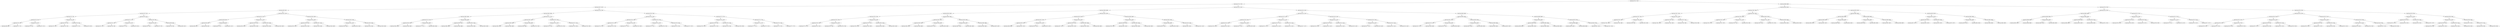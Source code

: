 digraph G{
656704934 [label="Node{data=[7451, 7451]}"]
656704934 -> 1793935907
1793935907 [label="Node{data=[2778, 2778]}"]
1793935907 -> 1085700275
1085700275 [label="Node{data=[2047, 2047]}"]
1085700275 -> 1601969632
1601969632 [label="Node{data=[802, 802]}"]
1601969632 -> 1559673372
1559673372 [label="Node{data=[740, 740]}"]
1559673372 -> 1556766707
1556766707 [label="Node{data=[732, 732]}"]
1556766707 -> 801822521
801822521 [label="Node{data=[728, 728]}"]
801822521 -> 275139645
275139645 [label="Node{data=[726, 726]}"]
275139645 -> 2041127543
2041127543 [label="Node{data=[690, 690]}"]
275139645 -> 1997725558
1997725558 [label="Node{data=[727, 727]}"]
801822521 -> 244886962
244886962 [label="Node{data=[730, 730]}"]
244886962 -> 742199288
742199288 [label="Node{data=[729, 729]}"]
244886962 -> 481770130
481770130 [label="Node{data=[731, 731]}"]
1556766707 -> 2101325597
2101325597 [label="Node{data=[736, 736]}"]
2101325597 -> 906065973
906065973 [label="Node{data=[734, 734]}"]
906065973 -> 1913123778
1913123778 [label="Node{data=[733, 733]}"]
906065973 -> 1463891130
1463891130 [label="Node{data=[735, 735]}"]
2101325597 -> 1460026888
1460026888 [label="Node{data=[738, 738]}"]
1460026888 -> 1794843661
1794843661 [label="Node{data=[737, 737]}"]
1460026888 -> 657412979
657412979 [label="Node{data=[739, 739]}"]
1559673372 -> 2039830472
2039830472 [label="Node{data=[794, 794]}"]
2039830472 -> 520474764
520474764 [label="Node{data=[773, 773]}"]
520474764 -> 745358381
745358381 [label="Node{data=[742, 742]}"]
745358381 -> 1904487960
1904487960 [label="Node{data=[741, 741]}"]
745358381 -> 578555127
578555127 [label="Node{data=[749, 749]}"]
520474764 -> 332151172
332151172 [label="Node{data=[792, 792]}"]
332151172 -> 1430674428
1430674428 [label="Node{data=[791, 791]}"]
332151172 -> 90332066
90332066 [label="Node{data=[793, 793]}"]
2039830472 -> 1203500109
1203500109 [label="Node{data=[798, 798]}"]
1203500109 -> 902427943
902427943 [label="Node{data=[796, 796]}"]
902427943 -> 1387774425
1387774425 [label="Node{data=[795, 795]}"]
902427943 -> 1159675750
1159675750 [label="Node{data=[797, 797]}"]
1203500109 -> 1562292756
1562292756 [label="Node{data=[800, 800]}"]
1562292756 -> 662967389
662967389 [label="Node{data=[799, 799]}"]
1562292756 -> 1272033405
1272033405 [label="Node{data=[801, 801]}"]
1601969632 -> 2005488238
2005488238 [label="Node{data=[2031, 2031]}"]
2005488238 -> 1605357721
1605357721 [label="Node{data=[912, 912]}"]
1605357721 -> 1477312973
1477312973 [label="Node{data=[806, 806]}"]
1477312973 -> 513413353
513413353 [label="Node{data=[804, 804]}"]
513413353 -> 591211382
591211382 [label="Node{data=[803, 803]}"]
513413353 -> 37162128
37162128 [label="Node{data=[805, 805]}"]
1477312973 -> 715093362
715093362 [label="Node{data=[868, 868]}"]
715093362 -> 1682716048
1682716048 [label="Node{data=[807, 807]}"]
715093362 -> 778097908
778097908 [label="Node{data=[911, 911]}"]
1605357721 -> 336141860
336141860 [label="Node{data=[2027, 2027]}"]
336141860 -> 1173151026
1173151026 [label="Node{data=[2025, 2025]}"]
1173151026 -> 1082753194
1082753194 [label="Node{data=[2003, 2003]}"]
1173151026 -> 1759914811
1759914811 [label="Node{data=[2026, 2026]}"]
336141860 -> 885186621
885186621 [label="Node{data=[2029, 2029]}"]
885186621 -> 400867034
400867034 [label="Node{data=[2028, 2028]}"]
885186621 -> 467988572
467988572 [label="Node{data=[2030, 2030]}"]
2005488238 -> 1107476456
1107476456 [label="Node{data=[2039, 2039]}"]
1107476456 -> 1633844381
1633844381 [label="Node{data=[2035, 2035]}"]
1633844381 -> 1405230085
1405230085 [label="Node{data=[2033, 2033]}"]
1405230085 -> 1872257073
1872257073 [label="Node{data=[2032, 2032]}"]
1405230085 -> 942829525
942829525 [label="Node{data=[2034, 2034]}"]
1633844381 -> 1246132954
1246132954 [label="Node{data=[2037, 2037]}"]
1246132954 -> 153580963
153580963 [label="Node{data=[2036, 2036]}"]
1246132954 -> 621942110
621942110 [label="Node{data=[2038, 2038]}"]
1107476456 -> 250977006
250977006 [label="Node{data=[2043, 2043]}"]
250977006 -> 2006757696
2006757696 [label="Node{data=[2041, 2041]}"]
2006757696 -> 1168398461
1168398461 [label="Node{data=[2040, 2040]}"]
2006757696 -> 1890131314
1890131314 [label="Node{data=[2042, 2042]}"]
250977006 -> 1386863459
1386863459 [label="Node{data=[2045, 2045]}"]
1386863459 -> 1076721351
1076721351 [label="Node{data=[2044, 2044]}"]
1386863459 -> 665696527
665696527 [label="Node{data=[2046, 2046]}"]
1085700275 -> 534213125
534213125 [label="Node{data=[2709, 2709]}"]
534213125 -> 62505055
62505055 [label="Node{data=[2693, 2693]}"]
62505055 -> 680072609
680072609 [label="Node{data=[2685, 2685]}"]
680072609 -> 1655088254
1655088254 [label="Node{data=[2119, 2119]}"]
1655088254 -> 1178969461
1178969461 [label="Node{data=[2049, 2049]}"]
1178969461 -> 187903706
187903706 [label="Node{data=[2048, 2048]}"]
1178969461 -> 1811351040
1811351040 [label="Node{data=[2099, 2099]}"]
1655088254 -> 1017502292
1017502292 [label="Node{data=[2683, 2683]}"]
1017502292 -> 1470148280
1470148280 [label="Node{data=[2171, 2171]}"]
1017502292 -> 1173819240
1173819240 [label="Node{data=[2684, 2684]}"]
680072609 -> 384030416
384030416 [label="Node{data=[2689, 2689]}"]
384030416 -> 67557666
67557666 [label="Node{data=[2687, 2687]}"]
67557666 -> 1442935412
1442935412 [label="Node{data=[2686, 2686]}"]
67557666 -> 737196947
737196947 [label="Node{data=[2688, 2688]}"]
384030416 -> 598588779
598588779 [label="Node{data=[2691, 2691]}"]
598588779 -> 298893301
298893301 [label="Node{data=[2690, 2690]}"]
598588779 -> 1277160809
1277160809 [label="Node{data=[2692, 2692]}"]
62505055 -> 1654520666
1654520666 [label="Node{data=[2701, 2701]}"]
1654520666 -> 747984007
747984007 [label="Node{data=[2697, 2697]}"]
747984007 -> 950954487
950954487 [label="Node{data=[2695, 2695]}"]
950954487 -> 199868206
199868206 [label="Node{data=[2694, 2694]}"]
950954487 -> 103010850
103010850 [label="Node{data=[2696, 2696]}"]
747984007 -> 9740045
9740045 [label="Node{data=[2699, 2699]}"]
9740045 -> 1262399289
1262399289 [label="Node{data=[2698, 2698]}"]
9740045 -> 224950719
224950719 [label="Node{data=[2700, 2700]}"]
1654520666 -> 356649202
356649202 [label="Node{data=[2705, 2705]}"]
356649202 -> 831160736
831160736 [label="Node{data=[2703, 2703]}"]
831160736 -> 259237839
259237839 [label="Node{data=[2702, 2702]}"]
831160736 -> 1100517919
1100517919 [label="Node{data=[2704, 2704]}"]
356649202 -> 1142429510
1142429510 [label="Node{data=[2707, 2707]}"]
1142429510 -> 570038756
570038756 [label="Node{data=[2706, 2706]}"]
1142429510 -> 866488267
866488267 [label="Node{data=[2708, 2708]}"]
534213125 -> 917040074
917040074 [label="Node{data=[2758, 2758]}"]
917040074 -> 848193662
848193662 [label="Node{data=[2750, 2750]}"]
848193662 -> 1128952562
1128952562 [label="Node{data=[2746, 2746]}"]
1128952562 -> 1552840327
1552840327 [label="Node{data=[2723, 2723]}"]
1552840327 -> 755576935
755576935 [label="Node{data=[2710, 2710]}"]
1552840327 -> 1812291616
1812291616 [label="Node{data=[2745, 2745]}"]
1128952562 -> 2093499056
2093499056 [label="Node{data=[2748, 2748]}"]
2093499056 -> 1407003104
1407003104 [label="Node{data=[2747, 2747]}"]
2093499056 -> 926134772
926134772 [label="Node{data=[2749, 2749]}"]
848193662 -> 1894826834
1894826834 [label="Node{data=[2754, 2754]}"]
1894826834 -> 1318310462
1318310462 [label="Node{data=[2752, 2752]}"]
1318310462 -> 1950052389
1950052389 [label="Node{data=[2751, 2751]}"]
1318310462 -> 1588446023
1588446023 [label="Node{data=[2753, 2753]}"]
1894826834 -> 682713491
682713491 [label="Node{data=[2756, 2756]}"]
682713491 -> 2028160153
2028160153 [label="Node{data=[2755, 2755]}"]
682713491 -> 1467394552
1467394552 [label="Node{data=[2757, 2757]}"]
917040074 -> 1735520170
1735520170 [label="Node{data=[2770, 2770]}"]
1735520170 -> 1148172078
1148172078 [label="Node{data=[2762, 2762]}"]
1148172078 -> 650835126
650835126 [label="Node{data=[2760, 2760]}"]
650835126 -> 1142006014
1142006014 [label="Node{data=[2759, 2759]}"]
650835126 -> 745868137
745868137 [label="Node{data=[2761, 2761]}"]
1148172078 -> 362417934
362417934 [label="Node{data=[2764, 2764]}"]
362417934 -> 1686386255
1686386255 [label="Node{data=[2763, 2763]}"]
362417934 -> 769354865
769354865 [label="Node{data=[2769, 2769]}"]
1735520170 -> 703665376
703665376 [label="Node{data=[2774, 2774]}"]
703665376 -> 1817615535
1817615535 [label="Node{data=[2772, 2772]}"]
1817615535 -> 698743076
698743076 [label="Node{data=[2771, 2771]}"]
1817615535 -> 1600888965
1600888965 [label="Node{data=[2773, 2773]}"]
703665376 -> 2115824028
2115824028 [label="Node{data=[2776, 2776]}"]
2115824028 -> 653766932
653766932 [label="Node{data=[2775, 2775]}"]
2115824028 -> 547160119
547160119 [label="Node{data=[2777, 2777]}"]
1793935907 -> 586212137
586212137 [label="Node{data=[4102, 4102]}"]
586212137 -> 993640162
993640162 [label="Node{data=[2868, 2868]}"]
993640162 -> 551405440
551405440 [label="Node{data=[2803, 2803]}"]
551405440 -> 1753868052
1753868052 [label="Node{data=[2795, 2795]}"]
1753868052 -> 1304803463
1304803463 [label="Node{data=[2782, 2782]}"]
1304803463 -> 998101363
998101363 [label="Node{data=[2780, 2780]}"]
998101363 -> 1968369755
1968369755 [label="Node{data=[2779, 2779]}"]
998101363 -> 1380194466
1380194466 [label="Node{data=[2781, 2781]}"]
1304803463 -> 841323501
841323501 [label="Node{data=[2784, 2784]}"]
841323501 -> 1728457363
1728457363 [label="Node{data=[2783, 2783]}"]
841323501 -> 95735296
95735296 [label="Node{data=[2794, 2794]}"]
1753868052 -> 2001164060
2001164060 [label="Node{data=[2799, 2799]}"]
2001164060 -> 1776486626
1776486626 [label="Node{data=[2797, 2797]}"]
1776486626 -> 1063777791
1063777791 [label="Node{data=[2796, 2796]}"]
1776486626 -> 478214365
478214365 [label="Node{data=[2798, 2798]}"]
2001164060 -> 1370665958
1370665958 [label="Node{data=[2801, 2801]}"]
1370665958 -> 552015146
552015146 [label="Node{data=[2800, 2800]}"]
1370665958 -> 540005572
540005572 [label="Node{data=[2802, 2802]}"]
551405440 -> 997361164
997361164 [label="Node{data=[2860, 2860]}"]
997361164 -> 2132487943
2132487943 [label="Node{data=[2807, 2807]}"]
2132487943 -> 1733110667
1733110667 [label="Node{data=[2805, 2805]}"]
1733110667 -> 966416978
966416978 [label="Node{data=[2804, 2804]}"]
1733110667 -> 376961419
376961419 [label="Node{data=[2806, 2806]}"]
2132487943 -> 817012565
817012565 [label="Node{data=[2858, 2858]}"]
817012565 -> 1051589563
1051589563 [label="Node{data=[2857, 2857]}"]
817012565 -> 1427013366
1427013366 [label="Node{data=[2859, 2859]}"]
997361164 -> 2090630781
2090630781 [label="Node{data=[2864, 2864]}"]
2090630781 -> 1483742860
1483742860 [label="Node{data=[2862, 2862]}"]
1483742860 -> 156321306
156321306 [label="Node{data=[2861, 2861]}"]
1483742860 -> 789475336
789475336 [label="Node{data=[2863, 2863]}"]
2090630781 -> 813603842
813603842 [label="Node{data=[2866, 2866]}"]
813603842 -> 1747087615
1747087615 [label="Node{data=[2865, 2865]}"]
813603842 -> 1807780471
1807780471 [label="Node{data=[2867, 2867]}"]
993640162 -> 932325687
932325687 [label="Node{data=[3450, 3450]}"]
932325687 -> 1934114123
1934114123 [label="Node{data=[2876, 2876]}"]
1934114123 -> 144055893
144055893 [label="Node{data=[2872, 2872]}"]
144055893 -> 1743437314
1743437314 [label="Node{data=[2870, 2870]}"]
1743437314 -> 1100474457
1100474457 [label="Node{data=[2869, 2869]}"]
1743437314 -> 1929848645
1929848645 [label="Node{data=[2871, 2871]}"]
144055893 -> 1272708038
1272708038 [label="Node{data=[2874, 2874]}"]
1272708038 -> 2037601809
2037601809 [label="Node{data=[2873, 2873]}"]
1272708038 -> 123251782
123251782 [label="Node{data=[2875, 2875]}"]
1934114123 -> 1294962407
1294962407 [label="Node{data=[3045, 3045]}"]
1294962407 -> 1497258319
1497258319 [label="Node{data=[2878, 2878]}"]
1497258319 -> 975069095
975069095 [label="Node{data=[2877, 2877]}"]
1497258319 -> 2020015678
2020015678 [label="Node{data=[2915, 2915]}"]
1294962407 -> 1234116451
1234116451 [label="Node{data=[3380, 3380]}"]
1234116451 -> 1649464124
1649464124 [label="Node{data=[3355, 3355]}"]
1234116451 -> 712723382
712723382 [label="Node{data=[3399, 3399]}"]
932325687 -> 1705236425
1705236425 [label="Node{data=[3806, 3806]}"]
1705236425 -> 1416013849
1416013849 [label="Node{data=[3802, 3802]}"]
1416013849 -> 818628762
818628762 [label="Node{data=[3800, 3800]}"]
818628762 -> 1075676110
1075676110 [label="Node{data=[3799, 3799]}"]
818628762 -> 997919131
997919131 [label="Node{data=[3801, 3801]}"]
1416013849 -> 1522288781
1522288781 [label="Node{data=[3804, 3804]}"]
1522288781 -> 819545304
819545304 [label="Node{data=[3803, 3803]}"]
1522288781 -> 477541118
477541118 [label="Node{data=[3805, 3805]}"]
1705236425 -> 2141341498
2141341498 [label="Node{data=[3943, 3943]}"]
2141341498 -> 1197641827
1197641827 [label="Node{data=[3868, 3868]}"]
1197641827 -> 1030218707
1030218707 [label="Node{data=[3807, 3807]}"]
1197641827 -> 347035587
347035587 [label="Node{data=[3918, 3918]}"]
2141341498 -> 2035894779
2035894779 [label="Node{data=[4100, 4100]}"]
2035894779 -> 720060219
720060219 [label="Node{data=[3951, 3951]}"]
2035894779 -> 672147662
672147662 [label="Node{data=[4101, 4101]}"]
586212137 -> 1190097728
1190097728 [label="Node{data=[4134, 4134]}"]
1190097728 -> 1976233207
1976233207 [label="Node{data=[4118, 4118]}"]
1976233207 -> 103483282
103483282 [label="Node{data=[4110, 4110]}"]
103483282 -> 802425281
802425281 [label="Node{data=[4106, 4106]}"]
802425281 -> 303831560
303831560 [label="Node{data=[4104, 4104]}"]
303831560 -> 806609384
806609384 [label="Node{data=[4103, 4103]}"]
303831560 -> 1851422703
1851422703 [label="Node{data=[4105, 4105]}"]
802425281 -> 1641017828
1641017828 [label="Node{data=[4108, 4108]}"]
1641017828 -> 334592911
334592911 [label="Node{data=[4107, 4107]}"]
1641017828 -> 1019397304
1019397304 [label="Node{data=[4109, 4109]}"]
103483282 -> 18491840
18491840 [label="Node{data=[4114, 4114]}"]
18491840 -> 532986070
532986070 [label="Node{data=[4112, 4112]}"]
532986070 -> 124880290
124880290 [label="Node{data=[4111, 4111]}"]
532986070 -> 767321840
767321840 [label="Node{data=[4113, 4113]}"]
18491840 -> 2100829870
2100829870 [label="Node{data=[4116, 4116]}"]
2100829870 -> 1199573975
1199573975 [label="Node{data=[4115, 4115]}"]
2100829870 -> 1280821776
1280821776 [label="Node{data=[4117, 4117]}"]
1976233207 -> 34782860
34782860 [label="Node{data=[4126, 4126]}"]
34782860 -> 1071783182
1071783182 [label="Node{data=[4122, 4122]}"]
1071783182 -> 2021357462
2021357462 [label="Node{data=[4120, 4120]}"]
2021357462 -> 168703427
168703427 [label="Node{data=[4119, 4119]}"]
2021357462 -> 494865616
494865616 [label="Node{data=[4121, 4121]}"]
1071783182 -> 844789788
844789788 [label="Node{data=[4124, 4124]}"]
844789788 -> 289304070
289304070 [label="Node{data=[4123, 4123]}"]
844789788 -> 1793450447
1793450447 [label="Node{data=[4125, 4125]}"]
34782860 -> 261716431
261716431 [label="Node{data=[4130, 4130]}"]
261716431 -> 1851947704
1851947704 [label="Node{data=[4128, 4128]}"]
1851947704 -> 214853420
214853420 [label="Node{data=[4127, 4127]}"]
1851947704 -> 1231029475
1231029475 [label="Node{data=[4129, 4129]}"]
261716431 -> 234048257
234048257 [label="Node{data=[4132, 4132]}"]
234048257 -> 1882802109
1882802109 [label="Node{data=[4131, 4131]}"]
234048257 -> 254917009
254917009 [label="Node{data=[4133, 4133]}"]
1190097728 -> 1186984840
1186984840 [label="Node{data=[6658, 6658]}"]
1186984840 -> 1367544605
1367544605 [label="Node{data=[6650, 6650]}"]
1367544605 -> 1799201343
1799201343 [label="Node{data=[5912, 5912]}"]
1799201343 -> 1774347256
1774347256 [label="Node{data=[4179, 4179]}"]
1774347256 -> 1348009723
1348009723 [label="Node{data=[4137, 4137]}"]
1774347256 -> 428475414
428475414 [label="Node{data=[5406, 5406]}"]
1799201343 -> 522219842
522219842 [label="Node{data=[6239, 6239]}"]
522219842 -> 1703353597
1703353597 [label="Node{data=[6237, 6237]}"]
522219842 -> 1916766608
1916766608 [label="Node{data=[6639, 6639]}"]
1367544605 -> 1004308853
1004308853 [label="Node{data=[6654, 6654]}"]
1004308853 -> 669668653
669668653 [label="Node{data=[6652, 6652]}"]
669668653 -> 2052572633
2052572633 [label="Node{data=[6651, 6651]}"]
669668653 -> 1948950538
1948950538 [label="Node{data=[6653, 6653]}"]
1004308853 -> 736233691
736233691 [label="Node{data=[6656, 6656]}"]
736233691 -> 1590977463
1590977463 [label="Node{data=[6655, 6655]}"]
736233691 -> 451480761
451480761 [label="Node{data=[6657, 6657]}"]
1186984840 -> 996328734
996328734 [label="Node{data=[6666, 6666]}"]
996328734 -> 8238713
8238713 [label="Node{data=[6662, 6662]}"]
8238713 -> 2110370842
2110370842 [label="Node{data=[6660, 6660]}"]
2110370842 -> 798483422
798483422 [label="Node{data=[6659, 6659]}"]
2110370842 -> 49322247
49322247 [label="Node{data=[6661, 6661]}"]
8238713 -> 1867721054
1867721054 [label="Node{data=[6664, 6664]}"]
1867721054 -> 1602890186
1602890186 [label="Node{data=[6663, 6663]}"]
1867721054 -> 1335077110
1335077110 [label="Node{data=[6665, 6665]}"]
996328734 -> 1227700386
1227700386 [label="Node{data=[6670, 6670]}"]
1227700386 -> 1069736192
1069736192 [label="Node{data=[6668, 6668]}"]
1069736192 -> 831019851
831019851 [label="Node{data=[6667, 6667]}"]
1069736192 -> 1670283668
1670283668 [label="Node{data=[6669, 6669]}"]
1227700386 -> 1137069423
1137069423 [label="Node{data=[6676, 6676]}"]
1137069423 -> 1797553910
1797553910 [label="Node{data=[6671, 6671]}"]
1137069423 -> 411382490
411382490 [label="Node{data=[7421, 7421]}"]
656704934 -> 252744319
252744319 [label="Node{data=[9686, 9686]}"]
252744319 -> 2118912967
2118912967 [label="Node{data=[9654, 9654]}"]
2118912967 -> 911673654
911673654 [label="Node{data=[7499, 7499]}"]
911673654 -> 125173444
125173444 [label="Node{data=[7491, 7491]}"]
125173444 -> 209524543
209524543 [label="Node{data=[7487, 7487]}"]
209524543 -> 317794116
317794116 [label="Node{data=[7485, 7485]}"]
317794116 -> 476152469
476152469 [label="Node{data=[7484, 7484]}"]
317794116 -> 877317123
877317123 [label="Node{data=[7486, 7486]}"]
209524543 -> 1357570394
1357570394 [label="Node{data=[7489, 7489]}"]
1357570394 -> 1270490884
1270490884 [label="Node{data=[7488, 7488]}"]
1357570394 -> 1532977612
1532977612 [label="Node{data=[7490, 7490]}"]
125173444 -> 957846640
957846640 [label="Node{data=[7495, 7495]}"]
957846640 -> 1055932985
1055932985 [label="Node{data=[7493, 7493]}"]
1055932985 -> 610844900
610844900 [label="Node{data=[7492, 7492]}"]
1055932985 -> 77173924
77173924 [label="Node{data=[7494, 7494]}"]
957846640 -> 27796563
27796563 [label="Node{data=[7497, 7497]}"]
27796563 -> 1039486933
1039486933 [label="Node{data=[7496, 7496]}"]
27796563 -> 1610143599
1610143599 [label="Node{data=[7498, 7498]}"]
911673654 -> 395068544
395068544 [label="Node{data=[7650, 7650]}"]
395068544 -> 1464230046
1464230046 [label="Node{data=[7588, 7588]}"]
1464230046 -> 1088034372
1088034372 [label="Node{data=[7528, 7528]}"]
1088034372 -> 1501618847
1501618847 [label="Node{data=[7525, 7525]}"]
1088034372 -> 752686443
752686443 [label="Node{data=[7557, 7557]}"]
1464230046 -> 1216070398
1216070398 [label="Node{data=[7610, 7610]}"]
1216070398 -> 1476625795
1476625795 [label="Node{data=[7591, 7591]}"]
1216070398 -> 105451526
105451526 [label="Node{data=[7629, 7629]}"]
395068544 -> 1123757033
1123757033 [label="Node{data=[8023, 8023]}"]
1123757033 -> 1417768314
1417768314 [label="Node{data=[7782, 7782]}"]
1417768314 -> 275432948
275432948 [label="Node{data=[7661, 7661]}"]
1417768314 -> 1592602335
1592602335 [label="Node{data=[7793, 7793]}"]
1123757033 -> 1163059848
1163059848 [label="Node{data=[9306, 9306]}"]
1163059848 -> 443006437
443006437 [label="Node{data=[9293, 9293]}"]
1163059848 -> 1550093880
1550093880 [label="Node{data=[9540, 9540]}"]
2118912967 -> 1808324797
1808324797 [label="Node{data=[9670, 9670]}"]
1808324797 -> 962339310
962339310 [label="Node{data=[9662, 9662]}"]
962339310 -> 510868405
510868405 [label="Node{data=[9658, 9658]}"]
510868405 -> 1721660173
1721660173 [label="Node{data=[9656, 9656]}"]
1721660173 -> 1262371411
1262371411 [label="Node{data=[9655, 9655]}"]
1721660173 -> 330652043
330652043 [label="Node{data=[9657, 9657]}"]
510868405 -> 337405659
337405659 [label="Node{data=[9660, 9660]}"]
337405659 -> 26179918
26179918 [label="Node{data=[9659, 9659]}"]
337405659 -> 949657590
949657590 [label="Node{data=[9661, 9661]}"]
962339310 -> 22737007
22737007 [label="Node{data=[9666, 9666]}"]
22737007 -> 1988584481
1988584481 [label="Node{data=[9664, 9664]}"]
1988584481 -> 205010614
205010614 [label="Node{data=[9663, 9663]}"]
1988584481 -> 1613856232
1613856232 [label="Node{data=[9665, 9665]}"]
22737007 -> 910041097
910041097 [label="Node{data=[9668, 9668]}"]
910041097 -> 2069232771
2069232771 [label="Node{data=[9667, 9667]}"]
910041097 -> 907409625
907409625 [label="Node{data=[9669, 9669]}"]
1808324797 -> 1562381774
1562381774 [label="Node{data=[9678, 9678]}"]
1562381774 -> 442060811
442060811 [label="Node{data=[9674, 9674]}"]
442060811 -> 1312556583
1312556583 [label="Node{data=[9672, 9672]}"]
1312556583 -> 1475804169
1475804169 [label="Node{data=[9671, 9671]}"]
1312556583 -> 182834500
182834500 [label="Node{data=[9673, 9673]}"]
442060811 -> 1525421339
1525421339 [label="Node{data=[9676, 9676]}"]
1525421339 -> 1959734623
1959734623 [label="Node{data=[9675, 9675]}"]
1525421339 -> 347701627
347701627 [label="Node{data=[9677, 9677]}"]
1562381774 -> 810695005
810695005 [label="Node{data=[9682, 9682]}"]
810695005 -> 170698369
170698369 [label="Node{data=[9680, 9680]}"]
170698369 -> 126142286
126142286 [label="Node{data=[9679, 9679]}"]
170698369 -> 1609448604
1609448604 [label="Node{data=[9681, 9681]}"]
810695005 -> 2119663341
2119663341 [label="Node{data=[9684, 9684]}"]
2119663341 -> 295749384
295749384 [label="Node{data=[9683, 9683]}"]
2119663341 -> 817880261
817880261 [label="Node{data=[9685, 9685]}"]
252744319 -> 513477778
513477778 [label="Node{data=[9718, 9718]}"]
513477778 -> 1543420346
1543420346 [label="Node{data=[9702, 9702]}"]
1543420346 -> 1290911050
1290911050 [label="Node{data=[9694, 9694]}"]
1290911050 -> 40245733
40245733 [label="Node{data=[9690, 9690]}"]
40245733 -> 1147103911
1147103911 [label="Node{data=[9688, 9688]}"]
1147103911 -> 1782724863
1782724863 [label="Node{data=[9687, 9687]}"]
1147103911 -> 731431696
731431696 [label="Node{data=[9689, 9689]}"]
40245733 -> 428035767
428035767 [label="Node{data=[9692, 9692]}"]
428035767 -> 641078642
641078642 [label="Node{data=[9691, 9691]}"]
428035767 -> 1573405835
1573405835 [label="Node{data=[9693, 9693]}"]
1290911050 -> 807771233
807771233 [label="Node{data=[9698, 9698]}"]
807771233 -> 869304868
869304868 [label="Node{data=[9696, 9696]}"]
869304868 -> 626754729
626754729 [label="Node{data=[9695, 9695]}"]
869304868 -> 975724693
975724693 [label="Node{data=[9697, 9697]}"]
807771233 -> 645018917
645018917 [label="Node{data=[9700, 9700]}"]
645018917 -> 298060389
298060389 [label="Node{data=[9699, 9699]}"]
645018917 -> 1757653560
1757653560 [label="Node{data=[9701, 9701]}"]
1543420346 -> 295064445
295064445 [label="Node{data=[9710, 9710]}"]
295064445 -> 645564279
645564279 [label="Node{data=[9706, 9706]}"]
645564279 -> 391915263
391915263 [label="Node{data=[9704, 9704]}"]
391915263 -> 1648090182
1648090182 [label="Node{data=[9703, 9703]}"]
391915263 -> 1091925703
1091925703 [label="Node{data=[9705, 9705]}"]
645564279 -> 858132653
858132653 [label="Node{data=[9708, 9708]}"]
858132653 -> 1169929192
1169929192 [label="Node{data=[9707, 9707]}"]
858132653 -> 2036240117
2036240117 [label="Node{data=[9709, 9709]}"]
295064445 -> 328690775
328690775 [label="Node{data=[9714, 9714]}"]
328690775 -> 280475120
280475120 [label="Node{data=[9712, 9712]}"]
280475120 -> 134967549
134967549 [label="Node{data=[9711, 9711]}"]
280475120 -> 95387183
95387183 [label="Node{data=[9713, 9713]}"]
328690775 -> 770854681
770854681 [label="Node{data=[9716, 9716]}"]
770854681 -> 13068130
13068130 [label="Node{data=[9715, 9715]}"]
770854681 -> 1394111263
1394111263 [label="Node{data=[9717, 9717]}"]
513477778 -> 767041877
767041877 [label="Node{data=[9750, 9750]}"]
767041877 -> 311245180
311245180 [label="Node{data=[9734, 9734]}"]
311245180 -> 692760632
692760632 [label="Node{data=[9726, 9726]}"]
692760632 -> 962248325
962248325 [label="Node{data=[9722, 9722]}"]
962248325 -> 1434751602
1434751602 [label="Node{data=[9720, 9720]}"]
1434751602 -> 783882087
783882087 [label="Node{data=[9719, 9719]}"]
1434751602 -> 1376696824
1376696824 [label="Node{data=[9721, 9721]}"]
962248325 -> 1053596586
1053596586 [label="Node{data=[9724, 9724]}"]
1053596586 -> 1328191747
1328191747 [label="Node{data=[9723, 9723]}"]
1053596586 -> 693026222
693026222 [label="Node{data=[9725, 9725]}"]
692760632 -> 237502470
237502470 [label="Node{data=[9730, 9730]}"]
237502470 -> 1424214946
1424214946 [label="Node{data=[9728, 9728]}"]
1424214946 -> 1327145660
1327145660 [label="Node{data=[9727, 9727]}"]
1424214946 -> 333825340
333825340 [label="Node{data=[9729, 9729]}"]
237502470 -> 1560534902
1560534902 [label="Node{data=[9732, 9732]}"]
1560534902 -> 402104751
402104751 [label="Node{data=[9731, 9731]}"]
1560534902 -> 224591535
224591535 [label="Node{data=[9733, 9733]}"]
311245180 -> 814945818
814945818 [label="Node{data=[9742, 9742]}"]
814945818 -> 1940424465
1940424465 [label="Node{data=[9738, 9738]}"]
1940424465 -> 1501084178
1501084178 [label="Node{data=[9736, 9736]}"]
1501084178 -> 1140174868
1140174868 [label="Node{data=[9735, 9735]}"]
1501084178 -> 1803439542
1803439542 [label="Node{data=[9737, 9737]}"]
1940424465 -> 1549393863
1549393863 [label="Node{data=[9740, 9740]}"]
1549393863 -> 1089291892
1089291892 [label="Node{data=[9739, 9739]}"]
1549393863 -> 787889005
787889005 [label="Node{data=[9741, 9741]}"]
814945818 -> 930922744
930922744 [label="Node{data=[9746, 9746]}"]
930922744 -> 633964087
633964087 [label="Node{data=[9744, 9744]}"]
633964087 -> 264092188
264092188 [label="Node{data=[9743, 9743]}"]
633964087 -> 277861845
277861845 [label="Node{data=[9745, 9745]}"]
930922744 -> 1092992060
1092992060 [label="Node{data=[9748, 9748]}"]
1092992060 -> 682914321
682914321 [label="Node{data=[9747, 9747]}"]
1092992060 -> 1253785665
1253785665 [label="Node{data=[9749, 9749]}"]
767041877 -> 611587518
611587518 [label="Node{data=[9758, 9758]}"]
611587518 -> 1222416720
1222416720 [label="Node{data=[9754, 9754]}"]
1222416720 -> 1131634336
1131634336 [label="Node{data=[9752, 9752]}"]
1131634336 -> 1398450119
1398450119 [label="Node{data=[9751, 9751]}"]
1131634336 -> 1468498423
1468498423 [label="Node{data=[9753, 9753]}"]
1222416720 -> 2076021838
2076021838 [label="Node{data=[9756, 9756]}"]
2076021838 -> 585257927
585257927 [label="Node{data=[9755, 9755]}"]
2076021838 -> 612412611
612412611 [label="Node{data=[9757, 9757]}"]
611587518 -> 1340283293
1340283293 [label="Node{data=[9766, 9766]}"]
1340283293 -> 1491860427
1491860427 [label="Node{data=[9762, 9762]}"]
1491860427 -> 1755838330
1755838330 [label="Node{data=[9760, 9760]}"]
1755838330 -> 1231075353
1231075353 [label="Node{data=[9759, 9759]}"]
1755838330 -> 513310553
513310553 [label="Node{data=[9761, 9761]}"]
1491860427 -> 422243042
422243042 [label="Node{data=[9764, 9764]}"]
422243042 -> 1323418266
1323418266 [label="Node{data=[9763, 9763]}"]
422243042 -> 42801967
42801967 [label="Node{data=[9765, 9765]}"]
1340283293 -> 1597169296
1597169296 [label="Node{data=[9768, 9768]}"]
1597169296 -> 293687918
293687918 [label="Node{data=[9767, 9767]}"]
1597169296 -> 1362405334
1362405334 [label="Node{data=[9770, 9770]}"]
1362405334 -> 998935228
998935228 [label="Node{data=[9769, 9769]}"]
1362405334 -> 1921324291
1921324291 [label="Node{data=[9785, 9785]}"]
}